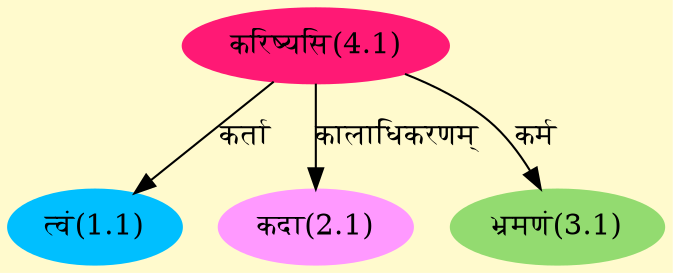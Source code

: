 digraph G{
rankdir=BT;
 compound=true;
 bgcolor="lemonchiffon1";
Node1_1 [style=filled, color="#00BFFF" label = "त्वं(1.1)"]
Node4_1 [style=filled, color="#FF1975" label = "करिष्यसि(4.1)"]
Node2_1 [style=filled, color="#FF99FF" label = "कदा(2.1)"]
Node3_1 [style=filled, color="#93DB70" label = "भ्रमणं(3.1)"]
/* Start of Relations section */

Node1_1 -> Node4_1 [  label="कर्ता"  dir="back" ]
Node2_1 -> Node4_1 [  label="कालाधिकरणम्"  dir="back" ]
Node3_1 -> Node4_1 [  label="कर्म"  dir="back" ]
}
